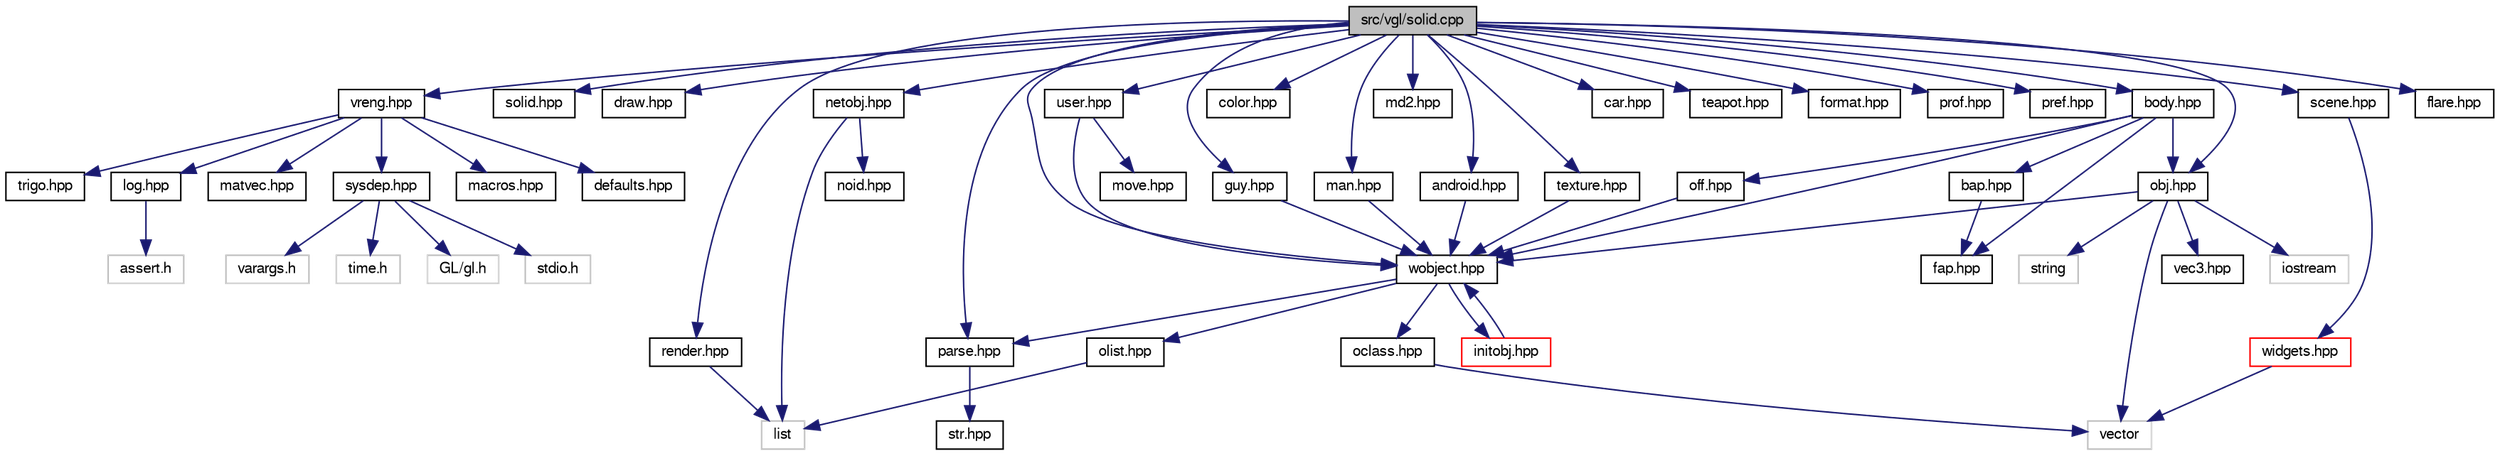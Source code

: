 digraph "src/vgl/solid.cpp"
{
 // LATEX_PDF_SIZE
  bgcolor="transparent";
  edge [fontname="FreeSans",fontsize="10",labelfontname="FreeSans",labelfontsize="10"];
  node [fontname="FreeSans",fontsize="10",shape=record];
  Node1 [label="src/vgl/solid.cpp",height=0.2,width=0.4,color="black", fillcolor="grey75", style="filled", fontcolor="black",tooltip=" "];
  Node1 -> Node2 [color="midnightblue",fontsize="10",style="solid",fontname="FreeSans"];
  Node2 [label="vreng.hpp",height=0.2,width=0.4,color="black",URL="$a00143.html",tooltip=" "];
  Node2 -> Node3 [color="midnightblue",fontsize="10",style="solid",fontname="FreeSans"];
  Node3 [label="sysdep.hpp",height=0.2,width=0.4,color="black",URL="$a00182.html",tooltip=" "];
  Node3 -> Node4 [color="midnightblue",fontsize="10",style="solid",fontname="FreeSans"];
  Node4 [label="stdio.h",height=0.2,width=0.4,color="grey75",tooltip=" "];
  Node3 -> Node5 [color="midnightblue",fontsize="10",style="solid",fontname="FreeSans"];
  Node5 [label="varargs.h",height=0.2,width=0.4,color="grey75",tooltip=" "];
  Node3 -> Node6 [color="midnightblue",fontsize="10",style="solid",fontname="FreeSans"];
  Node6 [label="time.h",height=0.2,width=0.4,color="grey75",tooltip=" "];
  Node3 -> Node7 [color="midnightblue",fontsize="10",style="solid",fontname="FreeSans"];
  Node7 [label="GL/gl.h",height=0.2,width=0.4,color="grey75",tooltip=" "];
  Node2 -> Node8 [color="midnightblue",fontsize="10",style="solid",fontname="FreeSans"];
  Node8 [label="macros.hpp",height=0.2,width=0.4,color="black",URL="$a00047.html",tooltip=" "];
  Node2 -> Node9 [color="midnightblue",fontsize="10",style="solid",fontname="FreeSans"];
  Node9 [label="defaults.hpp",height=0.2,width=0.4,color="black",URL="$a00014.html",tooltip=" "];
  Node2 -> Node10 [color="midnightblue",fontsize="10",style="solid",fontname="FreeSans"];
  Node10 [label="trigo.hpp",height=0.2,width=0.4,color="black",URL="$a00119.html",tooltip=" "];
  Node2 -> Node11 [color="midnightblue",fontsize="10",style="solid",fontname="FreeSans"];
  Node11 [label="log.hpp",height=0.2,width=0.4,color="black",URL="$a00044.html",tooltip=" "];
  Node11 -> Node12 [color="midnightblue",fontsize="10",style="solid",fontname="FreeSans"];
  Node12 [label="assert.h",height=0.2,width=0.4,color="grey75",tooltip=" "];
  Node2 -> Node13 [color="midnightblue",fontsize="10",style="solid",fontname="FreeSans"];
  Node13 [label="matvec.hpp",height=0.2,width=0.4,color="black",URL="$a00053.html",tooltip=" "];
  Node1 -> Node14 [color="midnightblue",fontsize="10",style="solid",fontname="FreeSans"];
  Node14 [label="solid.hpp",height=0.2,width=0.4,color="black",URL="$a00998.html",tooltip=" "];
  Node1 -> Node15 [color="midnightblue",fontsize="10",style="solid",fontname="FreeSans"];
  Node15 [label="draw.hpp",height=0.2,width=0.4,color="black",URL="$a00956.html",tooltip=" "];
  Node1 -> Node16 [color="midnightblue",fontsize="10",style="solid",fontname="FreeSans"];
  Node16 [label="render.hpp",height=0.2,width=0.4,color="black",URL="$a00992.html",tooltip=" "];
  Node16 -> Node17 [color="midnightblue",fontsize="10",style="solid",fontname="FreeSans"];
  Node17 [label="list",height=0.2,width=0.4,color="grey75",tooltip=" "];
  Node1 -> Node18 [color="midnightblue",fontsize="10",style="solid",fontname="FreeSans"];
  Node18 [label="scene.hpp",height=0.2,width=0.4,color="black",URL="$a00083.html",tooltip=" "];
  Node18 -> Node19 [color="midnightblue",fontsize="10",style="solid",fontname="FreeSans"];
  Node19 [label="widgets.hpp",height=0.2,width=0.4,color="red",URL="$a00263.html",tooltip=" "];
  Node19 -> Node20 [color="midnightblue",fontsize="10",style="solid",fontname="FreeSans"];
  Node20 [label="vector",height=0.2,width=0.4,color="grey75",tooltip=" "];
  Node1 -> Node25 [color="midnightblue",fontsize="10",style="solid",fontname="FreeSans"];
  Node25 [label="texture.hpp",height=0.2,width=0.4,color="black",URL="$a01070.html",tooltip=" "];
  Node25 -> Node26 [color="midnightblue",fontsize="10",style="solid",fontname="FreeSans"];
  Node26 [label="wobject.hpp",height=0.2,width=0.4,color="black",URL="$a00866.html",tooltip=" "];
  Node26 -> Node27 [color="midnightblue",fontsize="10",style="solid",fontname="FreeSans"];
  Node27 [label="oclass.hpp",height=0.2,width=0.4,color="black",URL="$a00626.html",tooltip=" "];
  Node27 -> Node20 [color="midnightblue",fontsize="10",style="solid",fontname="FreeSans"];
  Node26 -> Node28 [color="midnightblue",fontsize="10",style="solid",fontname="FreeSans"];
  Node28 [label="olist.hpp",height=0.2,width=0.4,color="black",URL="$a00632.html",tooltip=" "];
  Node28 -> Node17 [color="midnightblue",fontsize="10",style="solid",fontname="FreeSans"];
  Node26 -> Node29 [color="midnightblue",fontsize="10",style="solid",fontname="FreeSans"];
  Node29 [label="parse.hpp",height=0.2,width=0.4,color="black",URL="$a00638.html",tooltip=" "];
  Node29 -> Node30 [color="midnightblue",fontsize="10",style="solid",fontname="FreeSans"];
  Node30 [label="str.hpp",height=0.2,width=0.4,color="black",URL="$a00179.html",tooltip=" "];
  Node26 -> Node31 [color="midnightblue",fontsize="10",style="solid",fontname="FreeSans"];
  Node31 [label="initobj.hpp",height=0.2,width=0.4,color="red",URL="$a00554.html",tooltip=" "];
  Node31 -> Node26 [color="midnightblue",fontsize="10",style="solid",fontname="FreeSans"];
  Node1 -> Node26 [color="midnightblue",fontsize="10",style="solid",fontname="FreeSans"];
  Node1 -> Node33 [color="midnightblue",fontsize="10",style="solid",fontname="FreeSans"];
  Node33 [label="netobj.hpp",height=0.2,width=0.4,color="black",URL="$a00884.html",tooltip=" "];
  Node33 -> Node34 [color="midnightblue",fontsize="10",style="solid",fontname="FreeSans"];
  Node34 [label="noid.hpp",height=0.2,width=0.4,color="black",URL="$a00896.html",tooltip=" "];
  Node33 -> Node17 [color="midnightblue",fontsize="10",style="solid",fontname="FreeSans"];
  Node1 -> Node35 [color="midnightblue",fontsize="10",style="solid",fontname="FreeSans"];
  Node35 [label="color.hpp",height=0.2,width=0.4,color="black",URL="$a00011.html",tooltip=" "];
  Node1 -> Node36 [color="midnightblue",fontsize="10",style="solid",fontname="FreeSans"];
  Node36 [label="user.hpp",height=0.2,width=0.4,color="black",URL="$a00788.html",tooltip=" "];
  Node36 -> Node26 [color="midnightblue",fontsize="10",style="solid",fontname="FreeSans"];
  Node36 -> Node37 [color="midnightblue",fontsize="10",style="solid",fontname="FreeSans"];
  Node37 [label="move.hpp",height=0.2,width=0.4,color="black",URL="$a00596.html",tooltip=" "];
  Node1 -> Node38 [color="midnightblue",fontsize="10",style="solid",fontname="FreeSans"];
  Node38 [label="md2.hpp",height=0.2,width=0.4,color="black",URL="$a01190.html",tooltip=" "];
  Node1 -> Node39 [color="midnightblue",fontsize="10",style="solid",fontname="FreeSans"];
  Node39 [label="obj.hpp",height=0.2,width=0.4,color="black",URL="$a01196.html",tooltip=" "];
  Node39 -> Node40 [color="midnightblue",fontsize="10",style="solid",fontname="FreeSans"];
  Node40 [label="iostream",height=0.2,width=0.4,color="grey75",tooltip=" "];
  Node39 -> Node41 [color="midnightblue",fontsize="10",style="solid",fontname="FreeSans"];
  Node41 [label="string",height=0.2,width=0.4,color="grey75",tooltip=" "];
  Node39 -> Node20 [color="midnightblue",fontsize="10",style="solid",fontname="FreeSans"];
  Node39 -> Node26 [color="midnightblue",fontsize="10",style="solid",fontname="FreeSans"];
  Node39 -> Node42 [color="midnightblue",fontsize="10",style="solid",fontname="FreeSans"];
  Node42 [label="vec3.hpp",height=0.2,width=0.4,color="black",URL="$a01214.html",tooltip=" "];
  Node1 -> Node43 [color="midnightblue",fontsize="10",style="solid",fontname="FreeSans"];
  Node43 [label="man.hpp",height=0.2,width=0.4,color="black",URL="$a01184.html",tooltip=" "];
  Node43 -> Node26 [color="midnightblue",fontsize="10",style="solid",fontname="FreeSans"];
  Node1 -> Node44 [color="midnightblue",fontsize="10",style="solid",fontname="FreeSans"];
  Node44 [label="car.hpp",height=0.2,width=0.4,color="black",URL="$a00950.html",tooltip=" "];
  Node1 -> Node45 [color="midnightblue",fontsize="10",style="solid",fontname="FreeSans"];
  Node45 [label="teapot.hpp",height=0.2,width=0.4,color="black",URL="$a01004.html",tooltip=" "];
  Node1 -> Node46 [color="midnightblue",fontsize="10",style="solid",fontname="FreeSans"];
  Node46 [label="format.hpp",height=0.2,width=0.4,color="black",URL="$a00032.html",tooltip=" "];
  Node1 -> Node29 [color="midnightblue",fontsize="10",style="solid",fontname="FreeSans"];
  Node1 -> Node47 [color="midnightblue",fontsize="10",style="solid",fontname="FreeSans"];
  Node47 [label="prof.hpp",height=0.2,width=0.4,color="black",URL="$a00071.html",tooltip=" "];
  Node1 -> Node48 [color="midnightblue",fontsize="10",style="solid",fontname="FreeSans"];
  Node48 [label="pref.hpp",height=0.2,width=0.4,color="black",URL="$a00065.html",tooltip=" "];
  Node1 -> Node49 [color="midnightblue",fontsize="10",style="solid",fontname="FreeSans"];
  Node49 [label="android.hpp",height=0.2,width=0.4,color="black",URL="$a00275.html",tooltip=" "];
  Node49 -> Node26 [color="midnightblue",fontsize="10",style="solid",fontname="FreeSans"];
  Node1 -> Node50 [color="midnightblue",fontsize="10",style="solid",fontname="FreeSans"];
  Node50 [label="body.hpp",height=0.2,width=0.4,color="black",URL="$a01112.html",tooltip=" "];
  Node50 -> Node26 [color="midnightblue",fontsize="10",style="solid",fontname="FreeSans"];
  Node50 -> Node51 [color="midnightblue",fontsize="10",style="solid",fontname="FreeSans"];
  Node51 [label="bap.hpp",height=0.2,width=0.4,color="black",URL="$a01106.html",tooltip=" "];
  Node51 -> Node52 [color="midnightblue",fontsize="10",style="solid",fontname="FreeSans"];
  Node52 [label="fap.hpp",height=0.2,width=0.4,color="black",URL="$a01172.html",tooltip=" "];
  Node50 -> Node52 [color="midnightblue",fontsize="10",style="solid",fontname="FreeSans"];
  Node50 -> Node53 [color="midnightblue",fontsize="10",style="solid",fontname="FreeSans"];
  Node53 [label="off.hpp",height=0.2,width=0.4,color="black",URL="$a01202.html",tooltip=" "];
  Node53 -> Node26 [color="midnightblue",fontsize="10",style="solid",fontname="FreeSans"];
  Node50 -> Node39 [color="midnightblue",fontsize="10",style="solid",fontname="FreeSans"];
  Node1 -> Node54 [color="midnightblue",fontsize="10",style="solid",fontname="FreeSans"];
  Node54 [label="guy.hpp",height=0.2,width=0.4,color="black",URL="$a00512.html",tooltip=" "];
  Node54 -> Node26 [color="midnightblue",fontsize="10",style="solid",fontname="FreeSans"];
  Node1 -> Node55 [color="midnightblue",fontsize="10",style="solid",fontname="FreeSans"];
  Node55 [label="flare.hpp",height=0.2,width=0.4,color="black",URL="$a00962.html",tooltip=" "];
}
